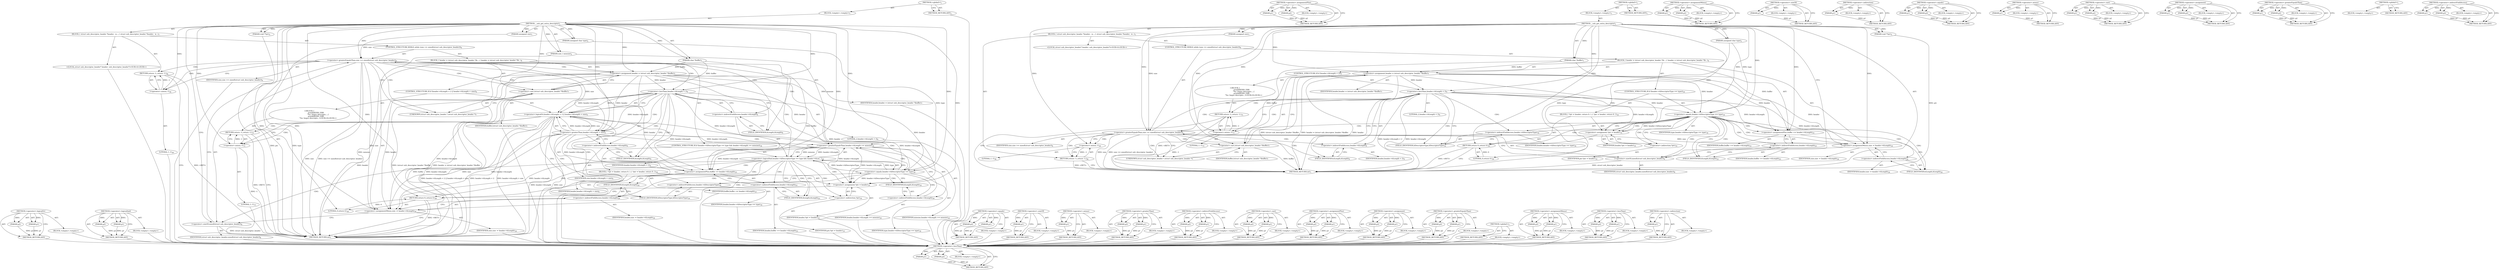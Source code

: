 digraph "&lt;operator&gt;.indirection" {
vulnerable_110 [label=<(METHOD,&lt;operator&gt;.lessThan)>];
vulnerable_111 [label=<(PARAM,p1)>];
vulnerable_112 [label=<(PARAM,p2)>];
vulnerable_113 [label=<(BLOCK,&lt;empty&gt;,&lt;empty&gt;)>];
vulnerable_114 [label=<(METHOD_RETURN,ANY)>];
vulnerable_133 [label=<(METHOD,&lt;operator&gt;.assignmentPlus)>];
vulnerable_134 [label=<(PARAM,p1)>];
vulnerable_135 [label=<(PARAM,p2)>];
vulnerable_136 [label=<(BLOCK,&lt;empty&gt;,&lt;empty&gt;)>];
vulnerable_137 [label=<(METHOD_RETURN,ANY)>];
vulnerable_6 [label=<(METHOD,&lt;global&gt;)<SUB>1</SUB>>];
vulnerable_7 [label=<(BLOCK,&lt;empty&gt;,&lt;empty&gt;)<SUB>1</SUB>>];
vulnerable_8 [label=<(METHOD,__usb_get_extra_descriptor)<SUB>1</SUB>>];
vulnerable_9 [label=<(PARAM,char *buffer)<SUB>1</SUB>>];
vulnerable_10 [label=<(PARAM,unsigned size)<SUB>1</SUB>>];
vulnerable_11 [label=<(PARAM,unsigned char type)<SUB>2</SUB>>];
vulnerable_12 [label=<(PARAM,void **ptr)<SUB>2</SUB>>];
vulnerable_13 [label=<(BLOCK,{
 	struct usb_descriptor_header *header;
 
 	w...,{
 	struct usb_descriptor_header *header;
 
 	w...)<SUB>3</SUB>>];
vulnerable_14 [label="<(LOCAL,struct usb_descriptor_header* header: usb_descriptor_header*)<SUB>4</SUB>>"];
vulnerable_15 [label=<(CONTROL_STRUCTURE,WHILE,while (size &gt;= sizeof(struct usb_descriptor_header)))<SUB>6</SUB>>];
vulnerable_16 [label=<(&lt;operator&gt;.greaterEqualsThan,size &gt;= sizeof(struct usb_descriptor_header))<SUB>6</SUB>>];
vulnerable_17 [label=<(IDENTIFIER,size,size &gt;= sizeof(struct usb_descriptor_header))<SUB>6</SUB>>];
vulnerable_18 [label=<(&lt;operator&gt;.sizeOf,sizeof(struct usb_descriptor_header))<SUB>6</SUB>>];
vulnerable_19 [label=<(IDENTIFIER,struct usb_descriptor_header,sizeof(struct usb_descriptor_header))<SUB>6</SUB>>];
vulnerable_20 [label=<(BLOCK,{
 		header = (struct usb_descriptor_header *)b...,{
 		header = (struct usb_descriptor_header *)b...)<SUB>6</SUB>>];
vulnerable_21 [label=<(&lt;operator&gt;.assignment,header = (struct usb_descriptor_header *)buffer)<SUB>7</SUB>>];
vulnerable_22 [label=<(IDENTIFIER,header,header = (struct usb_descriptor_header *)buffer)<SUB>7</SUB>>];
vulnerable_23 [label=<(&lt;operator&gt;.cast,(struct usb_descriptor_header *)buffer)<SUB>7</SUB>>];
vulnerable_24 [label=<(UNKNOWN,struct usb_descriptor_header *,struct usb_descriptor_header *)<SUB>7</SUB>>];
vulnerable_25 [label=<(IDENTIFIER,buffer,(struct usb_descriptor_header *)buffer)<SUB>7</SUB>>];
vulnerable_26 [label=<(CONTROL_STRUCTURE,IF,if (header-&gt;bLength &lt; 2))<SUB>9</SUB>>];
vulnerable_27 [label=<(&lt;operator&gt;.lessThan,header-&gt;bLength &lt; 2)<SUB>9</SUB>>];
vulnerable_28 [label=<(&lt;operator&gt;.indirectFieldAccess,header-&gt;bLength)<SUB>9</SUB>>];
vulnerable_29 [label=<(IDENTIFIER,header,header-&gt;bLength &lt; 2)<SUB>9</SUB>>];
vulnerable_30 [label=<(FIELD_IDENTIFIER,bLength,bLength)<SUB>9</SUB>>];
vulnerable_31 [label=<(LITERAL,2,header-&gt;bLength &lt; 2)<SUB>9</SUB>>];
vulnerable_32 [label="<(BLOCK,{
 			printk(KERN_ERR
 				&quot;%s: bogus descripto...,{
 			printk(KERN_ERR
 				&quot;%s: bogus descripto...)<SUB>9</SUB>>"];
vulnerable_33 [label=<(RETURN,return -1;,return -1;)<SUB>15</SUB>>];
vulnerable_34 [label=<(&lt;operator&gt;.minus,-1)<SUB>15</SUB>>];
vulnerable_35 [label=<(LITERAL,1,-1)<SUB>15</SUB>>];
vulnerable_36 [label=<(CONTROL_STRUCTURE,IF,if (header-&gt;bDescriptorType == type))<SUB>18</SUB>>];
vulnerable_37 [label=<(&lt;operator&gt;.equals,header-&gt;bDescriptorType == type)<SUB>18</SUB>>];
vulnerable_38 [label=<(&lt;operator&gt;.indirectFieldAccess,header-&gt;bDescriptorType)<SUB>18</SUB>>];
vulnerable_39 [label=<(IDENTIFIER,header,header-&gt;bDescriptorType == type)<SUB>18</SUB>>];
vulnerable_40 [label=<(FIELD_IDENTIFIER,bDescriptorType,bDescriptorType)<SUB>18</SUB>>];
vulnerable_41 [label=<(IDENTIFIER,type,header-&gt;bDescriptorType == type)<SUB>18</SUB>>];
vulnerable_42 [label=<(BLOCK,{
 			*ptr = header;
 			return 0;
 		},{
 			*ptr = header;
 			return 0;
 		})<SUB>18</SUB>>];
vulnerable_43 [label=<(&lt;operator&gt;.assignment,*ptr = header)<SUB>19</SUB>>];
vulnerable_44 [label=<(&lt;operator&gt;.indirection,*ptr)<SUB>19</SUB>>];
vulnerable_45 [label=<(IDENTIFIER,ptr,*ptr = header)<SUB>19</SUB>>];
vulnerable_46 [label=<(IDENTIFIER,header,*ptr = header)<SUB>19</SUB>>];
vulnerable_47 [label=<(RETURN,return 0;,return 0;)<SUB>20</SUB>>];
vulnerable_48 [label=<(LITERAL,0,return 0;)<SUB>20</SUB>>];
vulnerable_49 [label=<(&lt;operator&gt;.assignmentPlus,buffer += header-&gt;bLength)<SUB>23</SUB>>];
vulnerable_50 [label=<(IDENTIFIER,buffer,buffer += header-&gt;bLength)<SUB>23</SUB>>];
vulnerable_51 [label=<(&lt;operator&gt;.indirectFieldAccess,header-&gt;bLength)<SUB>23</SUB>>];
vulnerable_52 [label=<(IDENTIFIER,header,buffer += header-&gt;bLength)<SUB>23</SUB>>];
vulnerable_53 [label=<(FIELD_IDENTIFIER,bLength,bLength)<SUB>23</SUB>>];
vulnerable_54 [label=<(&lt;operator&gt;.assignmentMinus,size -= header-&gt;bLength)<SUB>24</SUB>>];
vulnerable_55 [label=<(IDENTIFIER,size,size -= header-&gt;bLength)<SUB>24</SUB>>];
vulnerable_56 [label=<(&lt;operator&gt;.indirectFieldAccess,header-&gt;bLength)<SUB>24</SUB>>];
vulnerable_57 [label=<(IDENTIFIER,header,size -= header-&gt;bLength)<SUB>24</SUB>>];
vulnerable_58 [label=<(FIELD_IDENTIFIER,bLength,bLength)<SUB>24</SUB>>];
vulnerable_59 [label=<(RETURN,return -1;,return -1;)<SUB>26</SUB>>];
vulnerable_60 [label=<(&lt;operator&gt;.minus,-1)<SUB>26</SUB>>];
vulnerable_61 [label=<(LITERAL,1,-1)<SUB>26</SUB>>];
vulnerable_62 [label=<(METHOD_RETURN,int)<SUB>1</SUB>>];
vulnerable_64 [label=<(METHOD_RETURN,ANY)<SUB>1</SUB>>];
vulnerable_138 [label=<(METHOD,&lt;operator&gt;.assignmentMinus)>];
vulnerable_139 [label=<(PARAM,p1)>];
vulnerable_140 [label=<(PARAM,p2)>];
vulnerable_141 [label=<(BLOCK,&lt;empty&gt;,&lt;empty&gt;)>];
vulnerable_142 [label=<(METHOD_RETURN,ANY)>];
vulnerable_96 [label=<(METHOD,&lt;operator&gt;.sizeOf)>];
vulnerable_97 [label=<(PARAM,p1)>];
vulnerable_98 [label=<(BLOCK,&lt;empty&gt;,&lt;empty&gt;)>];
vulnerable_99 [label=<(METHOD_RETURN,ANY)>];
vulnerable_129 [label=<(METHOD,&lt;operator&gt;.indirection)>];
vulnerable_130 [label=<(PARAM,p1)>];
vulnerable_131 [label=<(BLOCK,&lt;empty&gt;,&lt;empty&gt;)>];
vulnerable_132 [label=<(METHOD_RETURN,ANY)>];
vulnerable_124 [label=<(METHOD,&lt;operator&gt;.equals)>];
vulnerable_125 [label=<(PARAM,p1)>];
vulnerable_126 [label=<(PARAM,p2)>];
vulnerable_127 [label=<(BLOCK,&lt;empty&gt;,&lt;empty&gt;)>];
vulnerable_128 [label=<(METHOD_RETURN,ANY)>];
vulnerable_120 [label=<(METHOD,&lt;operator&gt;.minus)>];
vulnerable_121 [label=<(PARAM,p1)>];
vulnerable_122 [label=<(BLOCK,&lt;empty&gt;,&lt;empty&gt;)>];
vulnerable_123 [label=<(METHOD_RETURN,ANY)>];
vulnerable_105 [label=<(METHOD,&lt;operator&gt;.cast)>];
vulnerable_106 [label=<(PARAM,p1)>];
vulnerable_107 [label=<(PARAM,p2)>];
vulnerable_108 [label=<(BLOCK,&lt;empty&gt;,&lt;empty&gt;)>];
vulnerable_109 [label=<(METHOD_RETURN,ANY)>];
vulnerable_100 [label=<(METHOD,&lt;operator&gt;.assignment)>];
vulnerable_101 [label=<(PARAM,p1)>];
vulnerable_102 [label=<(PARAM,p2)>];
vulnerable_103 [label=<(BLOCK,&lt;empty&gt;,&lt;empty&gt;)>];
vulnerable_104 [label=<(METHOD_RETURN,ANY)>];
vulnerable_91 [label=<(METHOD,&lt;operator&gt;.greaterEqualsThan)>];
vulnerable_92 [label=<(PARAM,p1)>];
vulnerable_93 [label=<(PARAM,p2)>];
vulnerable_94 [label=<(BLOCK,&lt;empty&gt;,&lt;empty&gt;)>];
vulnerable_95 [label=<(METHOD_RETURN,ANY)>];
vulnerable_85 [label=<(METHOD,&lt;global&gt;)<SUB>1</SUB>>];
vulnerable_86 [label=<(BLOCK,&lt;empty&gt;,&lt;empty&gt;)>];
vulnerable_87 [label=<(METHOD_RETURN,ANY)>];
vulnerable_115 [label=<(METHOD,&lt;operator&gt;.indirectFieldAccess)>];
vulnerable_116 [label=<(PARAM,p1)>];
vulnerable_117 [label=<(PARAM,p2)>];
vulnerable_118 [label=<(BLOCK,&lt;empty&gt;,&lt;empty&gt;)>];
vulnerable_119 [label=<(METHOD_RETURN,ANY)>];
fixed_125 [label=<(METHOD,&lt;operator&gt;.logicalOr)>];
fixed_126 [label=<(PARAM,p1)>];
fixed_127 [label=<(PARAM,p2)>];
fixed_128 [label=<(BLOCK,&lt;empty&gt;,&lt;empty&gt;)>];
fixed_129 [label=<(METHOD_RETURN,ANY)>];
fixed_149 [label=<(METHOD,&lt;operator&gt;.logicalAnd)>];
fixed_150 [label=<(PARAM,p1)>];
fixed_151 [label=<(PARAM,p2)>];
fixed_152 [label=<(BLOCK,&lt;empty&gt;,&lt;empty&gt;)>];
fixed_153 [label=<(METHOD_RETURN,ANY)>];
fixed_6 [label=<(METHOD,&lt;global&gt;)<SUB>1</SUB>>];
fixed_7 [label=<(BLOCK,&lt;empty&gt;,&lt;empty&gt;)<SUB>1</SUB>>];
fixed_8 [label=<(METHOD,__usb_get_extra_descriptor)<SUB>1</SUB>>];
fixed_9 [label=<(PARAM,char *buffer)<SUB>1</SUB>>];
fixed_10 [label=<(PARAM,unsigned size)<SUB>1</SUB>>];
fixed_11 [label=<(PARAM,unsigned char type)<SUB>2</SUB>>];
fixed_12 [label=<(PARAM,void **ptr)<SUB>2</SUB>>];
fixed_13 [label=<(PARAM,size_t minsize)<SUB>2</SUB>>];
fixed_14 [label=<(BLOCK,{
 	struct usb_descriptor_header *header;
 
 	w...,{
 	struct usb_descriptor_header *header;
 
 	w...)<SUB>3</SUB>>];
fixed_15 [label="<(LOCAL,struct usb_descriptor_header* header: usb_descriptor_header*)<SUB>4</SUB>>"];
fixed_16 [label=<(CONTROL_STRUCTURE,WHILE,while (size &gt;= sizeof(struct usb_descriptor_header)))<SUB>6</SUB>>];
fixed_17 [label=<(&lt;operator&gt;.greaterEqualsThan,size &gt;= sizeof(struct usb_descriptor_header))<SUB>6</SUB>>];
fixed_18 [label=<(IDENTIFIER,size,size &gt;= sizeof(struct usb_descriptor_header))<SUB>6</SUB>>];
fixed_19 [label=<(&lt;operator&gt;.sizeOf,sizeof(struct usb_descriptor_header))<SUB>6</SUB>>];
fixed_20 [label=<(IDENTIFIER,struct usb_descriptor_header,sizeof(struct usb_descriptor_header))<SUB>6</SUB>>];
fixed_21 [label=<(BLOCK,{
 		header = (struct usb_descriptor_header *)b...,{
 		header = (struct usb_descriptor_header *)b...)<SUB>6</SUB>>];
fixed_22 [label=<(&lt;operator&gt;.assignment,header = (struct usb_descriptor_header *)buffer)<SUB>7</SUB>>];
fixed_23 [label=<(IDENTIFIER,header,header = (struct usb_descriptor_header *)buffer)<SUB>7</SUB>>];
fixed_24 [label=<(&lt;operator&gt;.cast,(struct usb_descriptor_header *)buffer)<SUB>7</SUB>>];
fixed_25 [label=<(UNKNOWN,struct usb_descriptor_header *,struct usb_descriptor_header *)<SUB>7</SUB>>];
fixed_26 [label=<(IDENTIFIER,buffer,(struct usb_descriptor_header *)buffer)<SUB>7</SUB>>];
fixed_27 [label=<(CONTROL_STRUCTURE,IF,if (header-&gt;bLength &lt; 2 || header-&gt;bLength &gt; size))<SUB>9</SUB>>];
fixed_28 [label=<(&lt;operator&gt;.logicalOr,header-&gt;bLength &lt; 2 || header-&gt;bLength &gt; size)<SUB>9</SUB>>];
fixed_29 [label=<(&lt;operator&gt;.lessThan,header-&gt;bLength &lt; 2)<SUB>9</SUB>>];
fixed_30 [label=<(&lt;operator&gt;.indirectFieldAccess,header-&gt;bLength)<SUB>9</SUB>>];
fixed_31 [label=<(IDENTIFIER,header,header-&gt;bLength &lt; 2)<SUB>9</SUB>>];
fixed_32 [label=<(FIELD_IDENTIFIER,bLength,bLength)<SUB>9</SUB>>];
fixed_33 [label=<(LITERAL,2,header-&gt;bLength &lt; 2)<SUB>9</SUB>>];
fixed_34 [label=<(&lt;operator&gt;.greaterThan,header-&gt;bLength &gt; size)<SUB>9</SUB>>];
fixed_35 [label=<(&lt;operator&gt;.indirectFieldAccess,header-&gt;bLength)<SUB>9</SUB>>];
fixed_36 [label=<(IDENTIFIER,header,header-&gt;bLength &gt; size)<SUB>9</SUB>>];
fixed_37 [label=<(FIELD_IDENTIFIER,bLength,bLength)<SUB>9</SUB>>];
fixed_38 [label=<(IDENTIFIER,size,header-&gt;bLength &gt; size)<SUB>9</SUB>>];
fixed_39 [label="<(BLOCK,{
 			printk(KERN_ERR
 				&quot;%s: bogus descripto...,{
 			printk(KERN_ERR
 				&quot;%s: bogus descripto...)<SUB>9</SUB>>"];
fixed_40 [label=<(RETURN,return -1;,return -1;)<SUB>15</SUB>>];
fixed_41 [label=<(&lt;operator&gt;.minus,-1)<SUB>15</SUB>>];
fixed_42 [label=<(LITERAL,1,-1)<SUB>15</SUB>>];
fixed_43 [label=<(CONTROL_STRUCTURE,IF,if (header-&gt;bDescriptorType == type &amp;&amp; header-&gt;bLength &gt;= minsize))<SUB>18</SUB>>];
fixed_44 [label=<(&lt;operator&gt;.logicalAnd,header-&gt;bDescriptorType == type &amp;&amp; header-&gt;bLen...)<SUB>18</SUB>>];
fixed_45 [label=<(&lt;operator&gt;.equals,header-&gt;bDescriptorType == type)<SUB>18</SUB>>];
fixed_46 [label=<(&lt;operator&gt;.indirectFieldAccess,header-&gt;bDescriptorType)<SUB>18</SUB>>];
fixed_47 [label=<(IDENTIFIER,header,header-&gt;bDescriptorType == type)<SUB>18</SUB>>];
fixed_48 [label=<(FIELD_IDENTIFIER,bDescriptorType,bDescriptorType)<SUB>18</SUB>>];
fixed_49 [label=<(IDENTIFIER,type,header-&gt;bDescriptorType == type)<SUB>18</SUB>>];
fixed_50 [label=<(&lt;operator&gt;.greaterEqualsThan,header-&gt;bLength &gt;= minsize)<SUB>18</SUB>>];
fixed_51 [label=<(&lt;operator&gt;.indirectFieldAccess,header-&gt;bLength)<SUB>18</SUB>>];
fixed_52 [label=<(IDENTIFIER,header,header-&gt;bLength &gt;= minsize)<SUB>18</SUB>>];
fixed_53 [label=<(FIELD_IDENTIFIER,bLength,bLength)<SUB>18</SUB>>];
fixed_54 [label=<(IDENTIFIER,minsize,header-&gt;bLength &gt;= minsize)<SUB>18</SUB>>];
fixed_55 [label=<(BLOCK,{
 			*ptr = header;
 			return 0;
 		},{
 			*ptr = header;
 			return 0;
 		})<SUB>18</SUB>>];
fixed_56 [label=<(&lt;operator&gt;.assignment,*ptr = header)<SUB>19</SUB>>];
fixed_57 [label=<(&lt;operator&gt;.indirection,*ptr)<SUB>19</SUB>>];
fixed_58 [label=<(IDENTIFIER,ptr,*ptr = header)<SUB>19</SUB>>];
fixed_59 [label=<(IDENTIFIER,header,*ptr = header)<SUB>19</SUB>>];
fixed_60 [label=<(RETURN,return 0;,return 0;)<SUB>20</SUB>>];
fixed_61 [label=<(LITERAL,0,return 0;)<SUB>20</SUB>>];
fixed_62 [label=<(&lt;operator&gt;.assignmentPlus,buffer += header-&gt;bLength)<SUB>23</SUB>>];
fixed_63 [label=<(IDENTIFIER,buffer,buffer += header-&gt;bLength)<SUB>23</SUB>>];
fixed_64 [label=<(&lt;operator&gt;.indirectFieldAccess,header-&gt;bLength)<SUB>23</SUB>>];
fixed_65 [label=<(IDENTIFIER,header,buffer += header-&gt;bLength)<SUB>23</SUB>>];
fixed_66 [label=<(FIELD_IDENTIFIER,bLength,bLength)<SUB>23</SUB>>];
fixed_67 [label=<(&lt;operator&gt;.assignmentMinus,size -= header-&gt;bLength)<SUB>24</SUB>>];
fixed_68 [label=<(IDENTIFIER,size,size -= header-&gt;bLength)<SUB>24</SUB>>];
fixed_69 [label=<(&lt;operator&gt;.indirectFieldAccess,header-&gt;bLength)<SUB>24</SUB>>];
fixed_70 [label=<(IDENTIFIER,header,size -= header-&gt;bLength)<SUB>24</SUB>>];
fixed_71 [label=<(FIELD_IDENTIFIER,bLength,bLength)<SUB>24</SUB>>];
fixed_72 [label=<(RETURN,return -1;,return -1;)<SUB>26</SUB>>];
fixed_73 [label=<(&lt;operator&gt;.minus,-1)<SUB>26</SUB>>];
fixed_74 [label=<(LITERAL,1,-1)<SUB>26</SUB>>];
fixed_75 [label=<(METHOD_RETURN,int)<SUB>1</SUB>>];
fixed_77 [label=<(METHOD_RETURN,ANY)<SUB>1</SUB>>];
fixed_154 [label=<(METHOD,&lt;operator&gt;.equals)>];
fixed_155 [label=<(PARAM,p1)>];
fixed_156 [label=<(PARAM,p2)>];
fixed_157 [label=<(BLOCK,&lt;empty&gt;,&lt;empty&gt;)>];
fixed_158 [label=<(METHOD_RETURN,ANY)>];
fixed_111 [label=<(METHOD,&lt;operator&gt;.sizeOf)>];
fixed_112 [label=<(PARAM,p1)>];
fixed_113 [label=<(BLOCK,&lt;empty&gt;,&lt;empty&gt;)>];
fixed_114 [label=<(METHOD_RETURN,ANY)>];
fixed_145 [label=<(METHOD,&lt;operator&gt;.minus)>];
fixed_146 [label=<(PARAM,p1)>];
fixed_147 [label=<(BLOCK,&lt;empty&gt;,&lt;empty&gt;)>];
fixed_148 [label=<(METHOD_RETURN,ANY)>];
fixed_140 [label=<(METHOD,&lt;operator&gt;.greaterThan)>];
fixed_141 [label=<(PARAM,p1)>];
fixed_142 [label=<(PARAM,p2)>];
fixed_143 [label=<(BLOCK,&lt;empty&gt;,&lt;empty&gt;)>];
fixed_144 [label=<(METHOD_RETURN,ANY)>];
fixed_135 [label=<(METHOD,&lt;operator&gt;.indirectFieldAccess)>];
fixed_136 [label=<(PARAM,p1)>];
fixed_137 [label=<(PARAM,p2)>];
fixed_138 [label=<(BLOCK,&lt;empty&gt;,&lt;empty&gt;)>];
fixed_139 [label=<(METHOD_RETURN,ANY)>];
fixed_120 [label=<(METHOD,&lt;operator&gt;.cast)>];
fixed_121 [label=<(PARAM,p1)>];
fixed_122 [label=<(PARAM,p2)>];
fixed_123 [label=<(BLOCK,&lt;empty&gt;,&lt;empty&gt;)>];
fixed_124 [label=<(METHOD_RETURN,ANY)>];
fixed_163 [label=<(METHOD,&lt;operator&gt;.assignmentPlus)>];
fixed_164 [label=<(PARAM,p1)>];
fixed_165 [label=<(PARAM,p2)>];
fixed_166 [label=<(BLOCK,&lt;empty&gt;,&lt;empty&gt;)>];
fixed_167 [label=<(METHOD_RETURN,ANY)>];
fixed_115 [label=<(METHOD,&lt;operator&gt;.assignment)>];
fixed_116 [label=<(PARAM,p1)>];
fixed_117 [label=<(PARAM,p2)>];
fixed_118 [label=<(BLOCK,&lt;empty&gt;,&lt;empty&gt;)>];
fixed_119 [label=<(METHOD_RETURN,ANY)>];
fixed_106 [label=<(METHOD,&lt;operator&gt;.greaterEqualsThan)>];
fixed_107 [label=<(PARAM,p1)>];
fixed_108 [label=<(PARAM,p2)>];
fixed_109 [label=<(BLOCK,&lt;empty&gt;,&lt;empty&gt;)>];
fixed_110 [label=<(METHOD_RETURN,ANY)>];
fixed_100 [label=<(METHOD,&lt;global&gt;)<SUB>1</SUB>>];
fixed_101 [label=<(BLOCK,&lt;empty&gt;,&lt;empty&gt;)>];
fixed_102 [label=<(METHOD_RETURN,ANY)>];
fixed_168 [label=<(METHOD,&lt;operator&gt;.assignmentMinus)>];
fixed_169 [label=<(PARAM,p1)>];
fixed_170 [label=<(PARAM,p2)>];
fixed_171 [label=<(BLOCK,&lt;empty&gt;,&lt;empty&gt;)>];
fixed_172 [label=<(METHOD_RETURN,ANY)>];
fixed_130 [label=<(METHOD,&lt;operator&gt;.lessThan)>];
fixed_131 [label=<(PARAM,p1)>];
fixed_132 [label=<(PARAM,p2)>];
fixed_133 [label=<(BLOCK,&lt;empty&gt;,&lt;empty&gt;)>];
fixed_134 [label=<(METHOD_RETURN,ANY)>];
fixed_159 [label=<(METHOD,&lt;operator&gt;.indirection)>];
fixed_160 [label=<(PARAM,p1)>];
fixed_161 [label=<(BLOCK,&lt;empty&gt;,&lt;empty&gt;)>];
fixed_162 [label=<(METHOD_RETURN,ANY)>];
vulnerable_110 -> vulnerable_111  [key=0, label="AST: "];
vulnerable_110 -> vulnerable_111  [key=1, label="DDG: "];
vulnerable_110 -> vulnerable_113  [key=0, label="AST: "];
vulnerable_110 -> vulnerable_112  [key=0, label="AST: "];
vulnerable_110 -> vulnerable_112  [key=1, label="DDG: "];
vulnerable_110 -> vulnerable_114  [key=0, label="AST: "];
vulnerable_110 -> vulnerable_114  [key=1, label="CFG: "];
vulnerable_111 -> vulnerable_114  [key=0, label="DDG: p1"];
vulnerable_112 -> vulnerable_114  [key=0, label="DDG: p2"];
vulnerable_133 -> vulnerable_134  [key=0, label="AST: "];
vulnerable_133 -> vulnerable_134  [key=1, label="DDG: "];
vulnerable_133 -> vulnerable_136  [key=0, label="AST: "];
vulnerable_133 -> vulnerable_135  [key=0, label="AST: "];
vulnerable_133 -> vulnerable_135  [key=1, label="DDG: "];
vulnerable_133 -> vulnerable_137  [key=0, label="AST: "];
vulnerable_133 -> vulnerable_137  [key=1, label="CFG: "];
vulnerable_134 -> vulnerable_137  [key=0, label="DDG: p1"];
vulnerable_135 -> vulnerable_137  [key=0, label="DDG: p2"];
vulnerable_6 -> vulnerable_7  [key=0, label="AST: "];
vulnerable_6 -> vulnerable_64  [key=0, label="AST: "];
vulnerable_6 -> vulnerable_64  [key=1, label="CFG: "];
vulnerable_7 -> vulnerable_8  [key=0, label="AST: "];
vulnerable_8 -> vulnerable_9  [key=0, label="AST: "];
vulnerable_8 -> vulnerable_9  [key=1, label="DDG: "];
vulnerable_8 -> vulnerable_10  [key=0, label="AST: "];
vulnerable_8 -> vulnerable_10  [key=1, label="DDG: "];
vulnerable_8 -> vulnerable_11  [key=0, label="AST: "];
vulnerable_8 -> vulnerable_11  [key=1, label="DDG: "];
vulnerable_8 -> vulnerable_12  [key=0, label="AST: "];
vulnerable_8 -> vulnerable_12  [key=1, label="DDG: "];
vulnerable_8 -> vulnerable_13  [key=0, label="AST: "];
vulnerable_8 -> vulnerable_62  [key=0, label="AST: "];
vulnerable_8 -> vulnerable_18  [key=0, label="CFG: "];
vulnerable_8 -> vulnerable_16  [key=0, label="DDG: "];
vulnerable_8 -> vulnerable_21  [key=0, label="DDG: "];
vulnerable_8 -> vulnerable_60  [key=0, label="DDG: "];
vulnerable_8 -> vulnerable_49  [key=0, label="DDG: "];
vulnerable_8 -> vulnerable_54  [key=0, label="DDG: "];
vulnerable_8 -> vulnerable_23  [key=0, label="DDG: "];
vulnerable_8 -> vulnerable_27  [key=0, label="DDG: "];
vulnerable_8 -> vulnerable_37  [key=0, label="DDG: "];
vulnerable_8 -> vulnerable_43  [key=0, label="DDG: "];
vulnerable_8 -> vulnerable_47  [key=0, label="DDG: "];
vulnerable_8 -> vulnerable_48  [key=0, label="DDG: "];
vulnerable_8 -> vulnerable_34  [key=0, label="DDG: "];
vulnerable_9 -> vulnerable_21  [key=0, label="DDG: buffer"];
vulnerable_9 -> vulnerable_49  [key=0, label="DDG: buffer"];
vulnerable_9 -> vulnerable_23  [key=0, label="DDG: buffer"];
vulnerable_10 -> vulnerable_16  [key=0, label="DDG: size"];
vulnerable_11 -> vulnerable_62  [key=0, label="DDG: type"];
vulnerable_11 -> vulnerable_37  [key=0, label="DDG: type"];
vulnerable_12 -> vulnerable_62  [key=0, label="DDG: ptr"];
vulnerable_13 -> vulnerable_14  [key=0, label="AST: "];
vulnerable_13 -> vulnerable_15  [key=0, label="AST: "];
vulnerable_13 -> vulnerable_59  [key=0, label="AST: "];
vulnerable_15 -> vulnerable_16  [key=0, label="AST: "];
vulnerable_15 -> vulnerable_20  [key=0, label="AST: "];
vulnerable_16 -> vulnerable_17  [key=0, label="AST: "];
vulnerable_16 -> vulnerable_18  [key=0, label="AST: "];
vulnerable_16 -> vulnerable_24  [key=0, label="CFG: "];
vulnerable_16 -> vulnerable_24  [key=1, label="CDG: "];
vulnerable_16 -> vulnerable_60  [key=0, label="CFG: "];
vulnerable_16 -> vulnerable_60  [key=1, label="CDG: "];
vulnerable_16 -> vulnerable_62  [key=0, label="DDG: size"];
vulnerable_16 -> vulnerable_62  [key=1, label="DDG: size &gt;= sizeof(struct usb_descriptor_header)"];
vulnerable_16 -> vulnerable_54  [key=0, label="DDG: size"];
vulnerable_16 -> vulnerable_30  [key=0, label="CDG: "];
vulnerable_16 -> vulnerable_21  [key=0, label="CDG: "];
vulnerable_16 -> vulnerable_23  [key=0, label="CDG: "];
vulnerable_16 -> vulnerable_28  [key=0, label="CDG: "];
vulnerable_16 -> vulnerable_27  [key=0, label="CDG: "];
vulnerable_16 -> vulnerable_59  [key=0, label="CDG: "];
vulnerable_18 -> vulnerable_19  [key=0, label="AST: "];
vulnerable_18 -> vulnerable_16  [key=0, label="CFG: "];
vulnerable_18 -> vulnerable_62  [key=0, label="DDG: struct usb_descriptor_header"];
vulnerable_20 -> vulnerable_21  [key=0, label="AST: "];
vulnerable_20 -> vulnerable_26  [key=0, label="AST: "];
vulnerable_20 -> vulnerable_36  [key=0, label="AST: "];
vulnerable_20 -> vulnerable_49  [key=0, label="AST: "];
vulnerable_20 -> vulnerable_54  [key=0, label="AST: "];
vulnerable_21 -> vulnerable_22  [key=0, label="AST: "];
vulnerable_21 -> vulnerable_23  [key=0, label="AST: "];
vulnerable_21 -> vulnerable_30  [key=0, label="CFG: "];
vulnerable_21 -> vulnerable_62  [key=0, label="DDG: header"];
vulnerable_21 -> vulnerable_62  [key=1, label="DDG: (struct usb_descriptor_header *)buffer"];
vulnerable_21 -> vulnerable_62  [key=2, label="DDG: header = (struct usb_descriptor_header *)buffer"];
vulnerable_21 -> vulnerable_49  [key=0, label="DDG: header"];
vulnerable_21 -> vulnerable_54  [key=0, label="DDG: header"];
vulnerable_21 -> vulnerable_27  [key=0, label="DDG: header"];
vulnerable_21 -> vulnerable_37  [key=0, label="DDG: header"];
vulnerable_21 -> vulnerable_43  [key=0, label="DDG: header"];
vulnerable_23 -> vulnerable_24  [key=0, label="AST: "];
vulnerable_23 -> vulnerable_25  [key=0, label="AST: "];
vulnerable_23 -> vulnerable_21  [key=0, label="CFG: "];
vulnerable_23 -> vulnerable_62  [key=0, label="DDG: buffer"];
vulnerable_24 -> vulnerable_23  [key=0, label="CFG: "];
vulnerable_26 -> vulnerable_27  [key=0, label="AST: "];
vulnerable_26 -> vulnerable_32  [key=0, label="AST: "];
vulnerable_27 -> vulnerable_28  [key=0, label="AST: "];
vulnerable_27 -> vulnerable_31  [key=0, label="AST: "];
vulnerable_27 -> vulnerable_34  [key=0, label="CFG: "];
vulnerable_27 -> vulnerable_34  [key=1, label="CDG: "];
vulnerable_27 -> vulnerable_40  [key=0, label="CFG: "];
vulnerable_27 -> vulnerable_40  [key=1, label="CDG: "];
vulnerable_27 -> vulnerable_62  [key=0, label="DDG: header-&gt;bLength"];
vulnerable_27 -> vulnerable_62  [key=1, label="DDG: header-&gt;bLength &lt; 2"];
vulnerable_27 -> vulnerable_49  [key=0, label="DDG: header-&gt;bLength"];
vulnerable_27 -> vulnerable_54  [key=0, label="DDG: header-&gt;bLength"];
vulnerable_27 -> vulnerable_43  [key=0, label="DDG: header-&gt;bLength"];
vulnerable_27 -> vulnerable_33  [key=0, label="CDG: "];
vulnerable_27 -> vulnerable_37  [key=0, label="CDG: "];
vulnerable_27 -> vulnerable_38  [key=0, label="CDG: "];
vulnerable_28 -> vulnerable_29  [key=0, label="AST: "];
vulnerable_28 -> vulnerable_30  [key=0, label="AST: "];
vulnerable_28 -> vulnerable_27  [key=0, label="CFG: "];
vulnerable_30 -> vulnerable_28  [key=0, label="CFG: "];
vulnerable_32 -> vulnerable_33  [key=0, label="AST: "];
vulnerable_33 -> vulnerable_34  [key=0, label="AST: "];
vulnerable_33 -> vulnerable_62  [key=0, label="CFG: "];
vulnerable_33 -> vulnerable_62  [key=1, label="DDG: &lt;RET&gt;"];
vulnerable_34 -> vulnerable_35  [key=0, label="AST: "];
vulnerable_34 -> vulnerable_33  [key=0, label="CFG: "];
vulnerable_34 -> vulnerable_33  [key=1, label="DDG: -1"];
vulnerable_34 -> vulnerable_62  [key=0, label="DDG: -1"];
vulnerable_36 -> vulnerable_37  [key=0, label="AST: "];
vulnerable_36 -> vulnerable_42  [key=0, label="AST: "];
vulnerable_37 -> vulnerable_38  [key=0, label="AST: "];
vulnerable_37 -> vulnerable_41  [key=0, label="AST: "];
vulnerable_37 -> vulnerable_44  [key=0, label="CFG: "];
vulnerable_37 -> vulnerable_44  [key=1, label="CDG: "];
vulnerable_37 -> vulnerable_53  [key=0, label="CFG: "];
vulnerable_37 -> vulnerable_53  [key=1, label="CDG: "];
vulnerable_37 -> vulnerable_43  [key=0, label="DDG: header-&gt;bDescriptorType"];
vulnerable_37 -> vulnerable_43  [key=1, label="CDG: "];
vulnerable_37 -> vulnerable_16  [key=0, label="CDG: "];
vulnerable_37 -> vulnerable_47  [key=0, label="CDG: "];
vulnerable_37 -> vulnerable_58  [key=0, label="CDG: "];
vulnerable_37 -> vulnerable_49  [key=0, label="CDG: "];
vulnerable_37 -> vulnerable_51  [key=0, label="CDG: "];
vulnerable_37 -> vulnerable_56  [key=0, label="CDG: "];
vulnerable_37 -> vulnerable_18  [key=0, label="CDG: "];
vulnerable_37 -> vulnerable_54  [key=0, label="CDG: "];
vulnerable_38 -> vulnerable_39  [key=0, label="AST: "];
vulnerable_38 -> vulnerable_40  [key=0, label="AST: "];
vulnerable_38 -> vulnerable_37  [key=0, label="CFG: "];
vulnerable_40 -> vulnerable_38  [key=0, label="CFG: "];
vulnerable_42 -> vulnerable_43  [key=0, label="AST: "];
vulnerable_42 -> vulnerable_47  [key=0, label="AST: "];
vulnerable_43 -> vulnerable_44  [key=0, label="AST: "];
vulnerable_43 -> vulnerable_46  [key=0, label="AST: "];
vulnerable_43 -> vulnerable_47  [key=0, label="CFG: "];
vulnerable_44 -> vulnerable_45  [key=0, label="AST: "];
vulnerable_44 -> vulnerable_43  [key=0, label="CFG: "];
vulnerable_47 -> vulnerable_48  [key=0, label="AST: "];
vulnerable_47 -> vulnerable_62  [key=0, label="CFG: "];
vulnerable_47 -> vulnerable_62  [key=1, label="DDG: &lt;RET&gt;"];
vulnerable_48 -> vulnerable_47  [key=0, label="DDG: 0"];
vulnerable_49 -> vulnerable_50  [key=0, label="AST: "];
vulnerable_49 -> vulnerable_51  [key=0, label="AST: "];
vulnerable_49 -> vulnerable_58  [key=0, label="CFG: "];
vulnerable_51 -> vulnerable_52  [key=0, label="AST: "];
vulnerable_51 -> vulnerable_53  [key=0, label="AST: "];
vulnerable_51 -> vulnerable_49  [key=0, label="CFG: "];
vulnerable_53 -> vulnerable_51  [key=0, label="CFG: "];
vulnerable_54 -> vulnerable_55  [key=0, label="AST: "];
vulnerable_54 -> vulnerable_56  [key=0, label="AST: "];
vulnerable_54 -> vulnerable_18  [key=0, label="CFG: "];
vulnerable_56 -> vulnerable_57  [key=0, label="AST: "];
vulnerable_56 -> vulnerable_58  [key=0, label="AST: "];
vulnerable_56 -> vulnerable_54  [key=0, label="CFG: "];
vulnerable_58 -> vulnerable_56  [key=0, label="CFG: "];
vulnerable_59 -> vulnerable_60  [key=0, label="AST: "];
vulnerable_59 -> vulnerable_62  [key=0, label="CFG: "];
vulnerable_59 -> vulnerable_62  [key=1, label="DDG: &lt;RET&gt;"];
vulnerable_60 -> vulnerable_61  [key=0, label="AST: "];
vulnerable_60 -> vulnerable_59  [key=0, label="CFG: "];
vulnerable_60 -> vulnerable_59  [key=1, label="DDG: -1"];
vulnerable_138 -> vulnerable_139  [key=0, label="AST: "];
vulnerable_138 -> vulnerable_139  [key=1, label="DDG: "];
vulnerable_138 -> vulnerable_141  [key=0, label="AST: "];
vulnerable_138 -> vulnerable_140  [key=0, label="AST: "];
vulnerable_138 -> vulnerable_140  [key=1, label="DDG: "];
vulnerable_138 -> vulnerable_142  [key=0, label="AST: "];
vulnerable_138 -> vulnerable_142  [key=1, label="CFG: "];
vulnerable_139 -> vulnerable_142  [key=0, label="DDG: p1"];
vulnerable_140 -> vulnerable_142  [key=0, label="DDG: p2"];
vulnerable_96 -> vulnerable_97  [key=0, label="AST: "];
vulnerable_96 -> vulnerable_97  [key=1, label="DDG: "];
vulnerable_96 -> vulnerable_98  [key=0, label="AST: "];
vulnerable_96 -> vulnerable_99  [key=0, label="AST: "];
vulnerable_96 -> vulnerable_99  [key=1, label="CFG: "];
vulnerable_97 -> vulnerable_99  [key=0, label="DDG: p1"];
vulnerable_129 -> vulnerable_130  [key=0, label="AST: "];
vulnerable_129 -> vulnerable_130  [key=1, label="DDG: "];
vulnerable_129 -> vulnerable_131  [key=0, label="AST: "];
vulnerable_129 -> vulnerable_132  [key=0, label="AST: "];
vulnerable_129 -> vulnerable_132  [key=1, label="CFG: "];
vulnerable_130 -> vulnerable_132  [key=0, label="DDG: p1"];
vulnerable_124 -> vulnerable_125  [key=0, label="AST: "];
vulnerable_124 -> vulnerable_125  [key=1, label="DDG: "];
vulnerable_124 -> vulnerable_127  [key=0, label="AST: "];
vulnerable_124 -> vulnerable_126  [key=0, label="AST: "];
vulnerable_124 -> vulnerable_126  [key=1, label="DDG: "];
vulnerable_124 -> vulnerable_128  [key=0, label="AST: "];
vulnerable_124 -> vulnerable_128  [key=1, label="CFG: "];
vulnerable_125 -> vulnerable_128  [key=0, label="DDG: p1"];
vulnerable_126 -> vulnerable_128  [key=0, label="DDG: p2"];
vulnerable_120 -> vulnerable_121  [key=0, label="AST: "];
vulnerable_120 -> vulnerable_121  [key=1, label="DDG: "];
vulnerable_120 -> vulnerable_122  [key=0, label="AST: "];
vulnerable_120 -> vulnerable_123  [key=0, label="AST: "];
vulnerable_120 -> vulnerable_123  [key=1, label="CFG: "];
vulnerable_121 -> vulnerable_123  [key=0, label="DDG: p1"];
vulnerable_105 -> vulnerable_106  [key=0, label="AST: "];
vulnerable_105 -> vulnerable_106  [key=1, label="DDG: "];
vulnerable_105 -> vulnerable_108  [key=0, label="AST: "];
vulnerable_105 -> vulnerable_107  [key=0, label="AST: "];
vulnerable_105 -> vulnerable_107  [key=1, label="DDG: "];
vulnerable_105 -> vulnerable_109  [key=0, label="AST: "];
vulnerable_105 -> vulnerable_109  [key=1, label="CFG: "];
vulnerable_106 -> vulnerable_109  [key=0, label="DDG: p1"];
vulnerable_107 -> vulnerable_109  [key=0, label="DDG: p2"];
vulnerable_100 -> vulnerable_101  [key=0, label="AST: "];
vulnerable_100 -> vulnerable_101  [key=1, label="DDG: "];
vulnerable_100 -> vulnerable_103  [key=0, label="AST: "];
vulnerable_100 -> vulnerable_102  [key=0, label="AST: "];
vulnerable_100 -> vulnerable_102  [key=1, label="DDG: "];
vulnerable_100 -> vulnerable_104  [key=0, label="AST: "];
vulnerable_100 -> vulnerable_104  [key=1, label="CFG: "];
vulnerable_101 -> vulnerable_104  [key=0, label="DDG: p1"];
vulnerable_102 -> vulnerable_104  [key=0, label="DDG: p2"];
vulnerable_91 -> vulnerable_92  [key=0, label="AST: "];
vulnerable_91 -> vulnerable_92  [key=1, label="DDG: "];
vulnerable_91 -> vulnerable_94  [key=0, label="AST: "];
vulnerable_91 -> vulnerable_93  [key=0, label="AST: "];
vulnerable_91 -> vulnerable_93  [key=1, label="DDG: "];
vulnerable_91 -> vulnerable_95  [key=0, label="AST: "];
vulnerable_91 -> vulnerable_95  [key=1, label="CFG: "];
vulnerable_92 -> vulnerable_95  [key=0, label="DDG: p1"];
vulnerable_93 -> vulnerable_95  [key=0, label="DDG: p2"];
vulnerable_85 -> vulnerable_86  [key=0, label="AST: "];
vulnerable_85 -> vulnerable_87  [key=0, label="AST: "];
vulnerable_85 -> vulnerable_87  [key=1, label="CFG: "];
vulnerable_115 -> vulnerable_116  [key=0, label="AST: "];
vulnerable_115 -> vulnerable_116  [key=1, label="DDG: "];
vulnerable_115 -> vulnerable_118  [key=0, label="AST: "];
vulnerable_115 -> vulnerable_117  [key=0, label="AST: "];
vulnerable_115 -> vulnerable_117  [key=1, label="DDG: "];
vulnerable_115 -> vulnerable_119  [key=0, label="AST: "];
vulnerable_115 -> vulnerable_119  [key=1, label="CFG: "];
vulnerable_116 -> vulnerable_119  [key=0, label="DDG: p1"];
vulnerable_117 -> vulnerable_119  [key=0, label="DDG: p2"];
fixed_125 -> fixed_126  [key=0, label="AST: "];
fixed_125 -> fixed_126  [key=1, label="DDG: "];
fixed_125 -> fixed_128  [key=0, label="AST: "];
fixed_125 -> fixed_127  [key=0, label="AST: "];
fixed_125 -> fixed_127  [key=1, label="DDG: "];
fixed_125 -> fixed_129  [key=0, label="AST: "];
fixed_125 -> fixed_129  [key=1, label="CFG: "];
fixed_126 -> fixed_129  [key=0, label="DDG: p1"];
fixed_127 -> fixed_129  [key=0, label="DDG: p2"];
fixed_128 -> vulnerable_110  [key=0];
fixed_129 -> vulnerable_110  [key=0];
fixed_149 -> fixed_150  [key=0, label="AST: "];
fixed_149 -> fixed_150  [key=1, label="DDG: "];
fixed_149 -> fixed_152  [key=0, label="AST: "];
fixed_149 -> fixed_151  [key=0, label="AST: "];
fixed_149 -> fixed_151  [key=1, label="DDG: "];
fixed_149 -> fixed_153  [key=0, label="AST: "];
fixed_149 -> fixed_153  [key=1, label="CFG: "];
fixed_150 -> fixed_153  [key=0, label="DDG: p1"];
fixed_151 -> fixed_153  [key=0, label="DDG: p2"];
fixed_152 -> vulnerable_110  [key=0];
fixed_153 -> vulnerable_110  [key=0];
fixed_6 -> fixed_7  [key=0, label="AST: "];
fixed_6 -> fixed_77  [key=0, label="AST: "];
fixed_6 -> fixed_77  [key=1, label="CFG: "];
fixed_7 -> fixed_8  [key=0, label="AST: "];
fixed_8 -> fixed_9  [key=0, label="AST: "];
fixed_8 -> fixed_9  [key=1, label="DDG: "];
fixed_8 -> fixed_10  [key=0, label="AST: "];
fixed_8 -> fixed_10  [key=1, label="DDG: "];
fixed_8 -> fixed_11  [key=0, label="AST: "];
fixed_8 -> fixed_11  [key=1, label="DDG: "];
fixed_8 -> fixed_12  [key=0, label="AST: "];
fixed_8 -> fixed_12  [key=1, label="DDG: "];
fixed_8 -> fixed_13  [key=0, label="AST: "];
fixed_8 -> fixed_13  [key=1, label="DDG: "];
fixed_8 -> fixed_14  [key=0, label="AST: "];
fixed_8 -> fixed_75  [key=0, label="AST: "];
fixed_8 -> fixed_19  [key=0, label="CFG: "];
fixed_8 -> fixed_17  [key=0, label="DDG: "];
fixed_8 -> fixed_22  [key=0, label="DDG: "];
fixed_8 -> fixed_73  [key=0, label="DDG: "];
fixed_8 -> fixed_62  [key=0, label="DDG: "];
fixed_8 -> fixed_67  [key=0, label="DDG: "];
fixed_8 -> fixed_24  [key=0, label="DDG: "];
fixed_8 -> fixed_56  [key=0, label="DDG: "];
fixed_8 -> fixed_60  [key=0, label="DDG: "];
fixed_8 -> fixed_29  [key=0, label="DDG: "];
fixed_8 -> fixed_34  [key=0, label="DDG: "];
fixed_8 -> fixed_45  [key=0, label="DDG: "];
fixed_8 -> fixed_50  [key=0, label="DDG: "];
fixed_8 -> fixed_61  [key=0, label="DDG: "];
fixed_8 -> fixed_41  [key=0, label="DDG: "];
fixed_9 -> fixed_22  [key=0, label="DDG: buffer"];
fixed_9 -> fixed_62  [key=0, label="DDG: buffer"];
fixed_9 -> fixed_24  [key=0, label="DDG: buffer"];
fixed_10 -> fixed_17  [key=0, label="DDG: size"];
fixed_11 -> fixed_75  [key=0, label="DDG: type"];
fixed_11 -> fixed_45  [key=0, label="DDG: type"];
fixed_12 -> fixed_75  [key=0, label="DDG: ptr"];
fixed_13 -> fixed_75  [key=0, label="DDG: minsize"];
fixed_13 -> fixed_50  [key=0, label="DDG: minsize"];
fixed_14 -> fixed_15  [key=0, label="AST: "];
fixed_14 -> fixed_16  [key=0, label="AST: "];
fixed_14 -> fixed_72  [key=0, label="AST: "];
fixed_15 -> vulnerable_110  [key=0];
fixed_16 -> fixed_17  [key=0, label="AST: "];
fixed_16 -> fixed_21  [key=0, label="AST: "];
fixed_17 -> fixed_18  [key=0, label="AST: "];
fixed_17 -> fixed_19  [key=0, label="AST: "];
fixed_17 -> fixed_25  [key=0, label="CFG: "];
fixed_17 -> fixed_25  [key=1, label="CDG: "];
fixed_17 -> fixed_73  [key=0, label="CFG: "];
fixed_17 -> fixed_73  [key=1, label="CDG: "];
fixed_17 -> fixed_75  [key=0, label="DDG: size"];
fixed_17 -> fixed_75  [key=1, label="DDG: size &gt;= sizeof(struct usb_descriptor_header)"];
fixed_17 -> fixed_67  [key=0, label="DDG: size"];
fixed_17 -> fixed_34  [key=0, label="DDG: size"];
fixed_17 -> fixed_30  [key=0, label="CDG: "];
fixed_17 -> fixed_32  [key=0, label="CDG: "];
fixed_17 -> fixed_28  [key=0, label="CDG: "];
fixed_17 -> fixed_72  [key=0, label="CDG: "];
fixed_17 -> fixed_22  [key=0, label="CDG: "];
fixed_17 -> fixed_29  [key=0, label="CDG: "];
fixed_17 -> fixed_24  [key=0, label="CDG: "];
fixed_18 -> vulnerable_110  [key=0];
fixed_19 -> fixed_20  [key=0, label="AST: "];
fixed_19 -> fixed_17  [key=0, label="CFG: "];
fixed_19 -> fixed_75  [key=0, label="DDG: struct usb_descriptor_header"];
fixed_20 -> vulnerable_110  [key=0];
fixed_21 -> fixed_22  [key=0, label="AST: "];
fixed_21 -> fixed_27  [key=0, label="AST: "];
fixed_21 -> fixed_43  [key=0, label="AST: "];
fixed_21 -> fixed_62  [key=0, label="AST: "];
fixed_21 -> fixed_67  [key=0, label="AST: "];
fixed_22 -> fixed_23  [key=0, label="AST: "];
fixed_22 -> fixed_24  [key=0, label="AST: "];
fixed_22 -> fixed_32  [key=0, label="CFG: "];
fixed_22 -> fixed_75  [key=0, label="DDG: header"];
fixed_22 -> fixed_75  [key=1, label="DDG: (struct usb_descriptor_header *)buffer"];
fixed_22 -> fixed_75  [key=2, label="DDG: header = (struct usb_descriptor_header *)buffer"];
fixed_22 -> fixed_62  [key=0, label="DDG: header"];
fixed_22 -> fixed_67  [key=0, label="DDG: header"];
fixed_22 -> fixed_56  [key=0, label="DDG: header"];
fixed_22 -> fixed_29  [key=0, label="DDG: header"];
fixed_22 -> fixed_34  [key=0, label="DDG: header"];
fixed_22 -> fixed_45  [key=0, label="DDG: header"];
fixed_22 -> fixed_50  [key=0, label="DDG: header"];
fixed_23 -> vulnerable_110  [key=0];
fixed_24 -> fixed_25  [key=0, label="AST: "];
fixed_24 -> fixed_26  [key=0, label="AST: "];
fixed_24 -> fixed_22  [key=0, label="CFG: "];
fixed_24 -> fixed_75  [key=0, label="DDG: buffer"];
fixed_25 -> fixed_24  [key=0, label="CFG: "];
fixed_26 -> vulnerable_110  [key=0];
fixed_27 -> fixed_28  [key=0, label="AST: "];
fixed_27 -> fixed_39  [key=0, label="AST: "];
fixed_28 -> fixed_29  [key=0, label="AST: "];
fixed_28 -> fixed_34  [key=0, label="AST: "];
fixed_28 -> fixed_41  [key=0, label="CFG: "];
fixed_28 -> fixed_41  [key=1, label="CDG: "];
fixed_28 -> fixed_48  [key=0, label="CFG: "];
fixed_28 -> fixed_48  [key=1, label="CDG: "];
fixed_28 -> fixed_75  [key=0, label="DDG: header-&gt;bLength &lt; 2"];
fixed_28 -> fixed_75  [key=1, label="DDG: header-&gt;bLength &gt; size"];
fixed_28 -> fixed_75  [key=2, label="DDG: header-&gt;bLength &lt; 2 || header-&gt;bLength &gt; size"];
fixed_28 -> fixed_46  [key=0, label="CDG: "];
fixed_28 -> fixed_45  [key=0, label="CDG: "];
fixed_28 -> fixed_40  [key=0, label="CDG: "];
fixed_28 -> fixed_44  [key=0, label="CDG: "];
fixed_29 -> fixed_30  [key=0, label="AST: "];
fixed_29 -> fixed_33  [key=0, label="AST: "];
fixed_29 -> fixed_28  [key=0, label="CFG: "];
fixed_29 -> fixed_28  [key=1, label="DDG: header-&gt;bLength"];
fixed_29 -> fixed_28  [key=2, label="DDG: 2"];
fixed_29 -> fixed_37  [key=0, label="CFG: "];
fixed_29 -> fixed_37  [key=1, label="CDG: "];
fixed_29 -> fixed_75  [key=0, label="DDG: header-&gt;bLength"];
fixed_29 -> fixed_62  [key=0, label="DDG: header-&gt;bLength"];
fixed_29 -> fixed_67  [key=0, label="DDG: header-&gt;bLength"];
fixed_29 -> fixed_56  [key=0, label="DDG: header-&gt;bLength"];
fixed_29 -> fixed_34  [key=0, label="DDG: header-&gt;bLength"];
fixed_29 -> fixed_34  [key=1, label="CDG: "];
fixed_29 -> fixed_50  [key=0, label="DDG: header-&gt;bLength"];
fixed_29 -> fixed_35  [key=0, label="CDG: "];
fixed_30 -> fixed_31  [key=0, label="AST: "];
fixed_30 -> fixed_32  [key=0, label="AST: "];
fixed_30 -> fixed_29  [key=0, label="CFG: "];
fixed_31 -> vulnerable_110  [key=0];
fixed_32 -> fixed_30  [key=0, label="CFG: "];
fixed_33 -> vulnerable_110  [key=0];
fixed_34 -> fixed_35  [key=0, label="AST: "];
fixed_34 -> fixed_38  [key=0, label="AST: "];
fixed_34 -> fixed_28  [key=0, label="CFG: "];
fixed_34 -> fixed_28  [key=1, label="DDG: header-&gt;bLength"];
fixed_34 -> fixed_28  [key=2, label="DDG: size"];
fixed_34 -> fixed_75  [key=0, label="DDG: header-&gt;bLength"];
fixed_34 -> fixed_75  [key=1, label="DDG: size"];
fixed_34 -> fixed_62  [key=0, label="DDG: header-&gt;bLength"];
fixed_34 -> fixed_67  [key=0, label="DDG: header-&gt;bLength"];
fixed_34 -> fixed_67  [key=1, label="DDG: size"];
fixed_34 -> fixed_56  [key=0, label="DDG: header-&gt;bLength"];
fixed_34 -> fixed_50  [key=0, label="DDG: header-&gt;bLength"];
fixed_35 -> fixed_36  [key=0, label="AST: "];
fixed_35 -> fixed_37  [key=0, label="AST: "];
fixed_35 -> fixed_34  [key=0, label="CFG: "];
fixed_36 -> vulnerable_110  [key=0];
fixed_37 -> fixed_35  [key=0, label="CFG: "];
fixed_38 -> vulnerable_110  [key=0];
fixed_39 -> fixed_40  [key=0, label="AST: "];
fixed_40 -> fixed_41  [key=0, label="AST: "];
fixed_40 -> fixed_75  [key=0, label="CFG: "];
fixed_40 -> fixed_75  [key=1, label="DDG: &lt;RET&gt;"];
fixed_41 -> fixed_42  [key=0, label="AST: "];
fixed_41 -> fixed_40  [key=0, label="CFG: "];
fixed_41 -> fixed_40  [key=1, label="DDG: -1"];
fixed_41 -> fixed_75  [key=0, label="DDG: -1"];
fixed_42 -> vulnerable_110  [key=0];
fixed_43 -> fixed_44  [key=0, label="AST: "];
fixed_43 -> fixed_55  [key=0, label="AST: "];
fixed_44 -> fixed_45  [key=0, label="AST: "];
fixed_44 -> fixed_50  [key=0, label="AST: "];
fixed_44 -> fixed_57  [key=0, label="CFG: "];
fixed_44 -> fixed_57  [key=1, label="CDG: "];
fixed_44 -> fixed_66  [key=0, label="CFG: "];
fixed_44 -> fixed_66  [key=1, label="CDG: "];
fixed_44 -> fixed_17  [key=0, label="CDG: "];
fixed_44 -> fixed_60  [key=0, label="CDG: "];
fixed_44 -> fixed_64  [key=0, label="CDG: "];
fixed_44 -> fixed_19  [key=0, label="CDG: "];
fixed_44 -> fixed_56  [key=0, label="CDG: "];
fixed_44 -> fixed_69  [key=0, label="CDG: "];
fixed_44 -> fixed_67  [key=0, label="CDG: "];
fixed_44 -> fixed_71  [key=0, label="CDG: "];
fixed_44 -> fixed_62  [key=0, label="CDG: "];
fixed_45 -> fixed_46  [key=0, label="AST: "];
fixed_45 -> fixed_49  [key=0, label="AST: "];
fixed_45 -> fixed_44  [key=0, label="CFG: "];
fixed_45 -> fixed_44  [key=1, label="DDG: header-&gt;bDescriptorType"];
fixed_45 -> fixed_44  [key=2, label="DDG: type"];
fixed_45 -> fixed_53  [key=0, label="CFG: "];
fixed_45 -> fixed_53  [key=1, label="CDG: "];
fixed_45 -> fixed_56  [key=0, label="DDG: header-&gt;bDescriptorType"];
fixed_45 -> fixed_51  [key=0, label="CDG: "];
fixed_45 -> fixed_50  [key=0, label="CDG: "];
fixed_46 -> fixed_47  [key=0, label="AST: "];
fixed_46 -> fixed_48  [key=0, label="AST: "];
fixed_46 -> fixed_45  [key=0, label="CFG: "];
fixed_47 -> vulnerable_110  [key=0];
fixed_48 -> fixed_46  [key=0, label="CFG: "];
fixed_49 -> vulnerable_110  [key=0];
fixed_50 -> fixed_51  [key=0, label="AST: "];
fixed_50 -> fixed_54  [key=0, label="AST: "];
fixed_50 -> fixed_44  [key=0, label="CFG: "];
fixed_50 -> fixed_44  [key=1, label="DDG: header-&gt;bLength"];
fixed_50 -> fixed_44  [key=2, label="DDG: minsize"];
fixed_50 -> fixed_62  [key=0, label="DDG: header-&gt;bLength"];
fixed_50 -> fixed_67  [key=0, label="DDG: header-&gt;bLength"];
fixed_50 -> fixed_56  [key=0, label="DDG: header-&gt;bLength"];
fixed_51 -> fixed_52  [key=0, label="AST: "];
fixed_51 -> fixed_53  [key=0, label="AST: "];
fixed_51 -> fixed_50  [key=0, label="CFG: "];
fixed_52 -> vulnerable_110  [key=0];
fixed_53 -> fixed_51  [key=0, label="CFG: "];
fixed_54 -> vulnerable_110  [key=0];
fixed_55 -> fixed_56  [key=0, label="AST: "];
fixed_55 -> fixed_60  [key=0, label="AST: "];
fixed_56 -> fixed_57  [key=0, label="AST: "];
fixed_56 -> fixed_59  [key=0, label="AST: "];
fixed_56 -> fixed_60  [key=0, label="CFG: "];
fixed_57 -> fixed_58  [key=0, label="AST: "];
fixed_57 -> fixed_56  [key=0, label="CFG: "];
fixed_58 -> vulnerable_110  [key=0];
fixed_59 -> vulnerable_110  [key=0];
fixed_60 -> fixed_61  [key=0, label="AST: "];
fixed_60 -> fixed_75  [key=0, label="CFG: "];
fixed_60 -> fixed_75  [key=1, label="DDG: &lt;RET&gt;"];
fixed_61 -> fixed_60  [key=0, label="DDG: 0"];
fixed_62 -> fixed_63  [key=0, label="AST: "];
fixed_62 -> fixed_64  [key=0, label="AST: "];
fixed_62 -> fixed_71  [key=0, label="CFG: "];
fixed_63 -> vulnerable_110  [key=0];
fixed_64 -> fixed_65  [key=0, label="AST: "];
fixed_64 -> fixed_66  [key=0, label="AST: "];
fixed_64 -> fixed_62  [key=0, label="CFG: "];
fixed_65 -> vulnerable_110  [key=0];
fixed_66 -> fixed_64  [key=0, label="CFG: "];
fixed_67 -> fixed_68  [key=0, label="AST: "];
fixed_67 -> fixed_69  [key=0, label="AST: "];
fixed_67 -> fixed_19  [key=0, label="CFG: "];
fixed_68 -> vulnerable_110  [key=0];
fixed_69 -> fixed_70  [key=0, label="AST: "];
fixed_69 -> fixed_71  [key=0, label="AST: "];
fixed_69 -> fixed_67  [key=0, label="CFG: "];
fixed_70 -> vulnerable_110  [key=0];
fixed_71 -> fixed_69  [key=0, label="CFG: "];
fixed_72 -> fixed_73  [key=0, label="AST: "];
fixed_72 -> fixed_75  [key=0, label="CFG: "];
fixed_72 -> fixed_75  [key=1, label="DDG: &lt;RET&gt;"];
fixed_73 -> fixed_74  [key=0, label="AST: "];
fixed_73 -> fixed_72  [key=0, label="CFG: "];
fixed_73 -> fixed_72  [key=1, label="DDG: -1"];
fixed_74 -> vulnerable_110  [key=0];
fixed_75 -> vulnerable_110  [key=0];
fixed_77 -> vulnerable_110  [key=0];
fixed_154 -> fixed_155  [key=0, label="AST: "];
fixed_154 -> fixed_155  [key=1, label="DDG: "];
fixed_154 -> fixed_157  [key=0, label="AST: "];
fixed_154 -> fixed_156  [key=0, label="AST: "];
fixed_154 -> fixed_156  [key=1, label="DDG: "];
fixed_154 -> fixed_158  [key=0, label="AST: "];
fixed_154 -> fixed_158  [key=1, label="CFG: "];
fixed_155 -> fixed_158  [key=0, label="DDG: p1"];
fixed_156 -> fixed_158  [key=0, label="DDG: p2"];
fixed_157 -> vulnerable_110  [key=0];
fixed_158 -> vulnerable_110  [key=0];
fixed_111 -> fixed_112  [key=0, label="AST: "];
fixed_111 -> fixed_112  [key=1, label="DDG: "];
fixed_111 -> fixed_113  [key=0, label="AST: "];
fixed_111 -> fixed_114  [key=0, label="AST: "];
fixed_111 -> fixed_114  [key=1, label="CFG: "];
fixed_112 -> fixed_114  [key=0, label="DDG: p1"];
fixed_113 -> vulnerable_110  [key=0];
fixed_114 -> vulnerable_110  [key=0];
fixed_145 -> fixed_146  [key=0, label="AST: "];
fixed_145 -> fixed_146  [key=1, label="DDG: "];
fixed_145 -> fixed_147  [key=0, label="AST: "];
fixed_145 -> fixed_148  [key=0, label="AST: "];
fixed_145 -> fixed_148  [key=1, label="CFG: "];
fixed_146 -> fixed_148  [key=0, label="DDG: p1"];
fixed_147 -> vulnerable_110  [key=0];
fixed_148 -> vulnerable_110  [key=0];
fixed_140 -> fixed_141  [key=0, label="AST: "];
fixed_140 -> fixed_141  [key=1, label="DDG: "];
fixed_140 -> fixed_143  [key=0, label="AST: "];
fixed_140 -> fixed_142  [key=0, label="AST: "];
fixed_140 -> fixed_142  [key=1, label="DDG: "];
fixed_140 -> fixed_144  [key=0, label="AST: "];
fixed_140 -> fixed_144  [key=1, label="CFG: "];
fixed_141 -> fixed_144  [key=0, label="DDG: p1"];
fixed_142 -> fixed_144  [key=0, label="DDG: p2"];
fixed_143 -> vulnerable_110  [key=0];
fixed_144 -> vulnerable_110  [key=0];
fixed_135 -> fixed_136  [key=0, label="AST: "];
fixed_135 -> fixed_136  [key=1, label="DDG: "];
fixed_135 -> fixed_138  [key=0, label="AST: "];
fixed_135 -> fixed_137  [key=0, label="AST: "];
fixed_135 -> fixed_137  [key=1, label="DDG: "];
fixed_135 -> fixed_139  [key=0, label="AST: "];
fixed_135 -> fixed_139  [key=1, label="CFG: "];
fixed_136 -> fixed_139  [key=0, label="DDG: p1"];
fixed_137 -> fixed_139  [key=0, label="DDG: p2"];
fixed_138 -> vulnerable_110  [key=0];
fixed_139 -> vulnerable_110  [key=0];
fixed_120 -> fixed_121  [key=0, label="AST: "];
fixed_120 -> fixed_121  [key=1, label="DDG: "];
fixed_120 -> fixed_123  [key=0, label="AST: "];
fixed_120 -> fixed_122  [key=0, label="AST: "];
fixed_120 -> fixed_122  [key=1, label="DDG: "];
fixed_120 -> fixed_124  [key=0, label="AST: "];
fixed_120 -> fixed_124  [key=1, label="CFG: "];
fixed_121 -> fixed_124  [key=0, label="DDG: p1"];
fixed_122 -> fixed_124  [key=0, label="DDG: p2"];
fixed_123 -> vulnerable_110  [key=0];
fixed_124 -> vulnerable_110  [key=0];
fixed_163 -> fixed_164  [key=0, label="AST: "];
fixed_163 -> fixed_164  [key=1, label="DDG: "];
fixed_163 -> fixed_166  [key=0, label="AST: "];
fixed_163 -> fixed_165  [key=0, label="AST: "];
fixed_163 -> fixed_165  [key=1, label="DDG: "];
fixed_163 -> fixed_167  [key=0, label="AST: "];
fixed_163 -> fixed_167  [key=1, label="CFG: "];
fixed_164 -> fixed_167  [key=0, label="DDG: p1"];
fixed_165 -> fixed_167  [key=0, label="DDG: p2"];
fixed_166 -> vulnerable_110  [key=0];
fixed_167 -> vulnerable_110  [key=0];
fixed_115 -> fixed_116  [key=0, label="AST: "];
fixed_115 -> fixed_116  [key=1, label="DDG: "];
fixed_115 -> fixed_118  [key=0, label="AST: "];
fixed_115 -> fixed_117  [key=0, label="AST: "];
fixed_115 -> fixed_117  [key=1, label="DDG: "];
fixed_115 -> fixed_119  [key=0, label="AST: "];
fixed_115 -> fixed_119  [key=1, label="CFG: "];
fixed_116 -> fixed_119  [key=0, label="DDG: p1"];
fixed_117 -> fixed_119  [key=0, label="DDG: p2"];
fixed_118 -> vulnerable_110  [key=0];
fixed_119 -> vulnerable_110  [key=0];
fixed_106 -> fixed_107  [key=0, label="AST: "];
fixed_106 -> fixed_107  [key=1, label="DDG: "];
fixed_106 -> fixed_109  [key=0, label="AST: "];
fixed_106 -> fixed_108  [key=0, label="AST: "];
fixed_106 -> fixed_108  [key=1, label="DDG: "];
fixed_106 -> fixed_110  [key=0, label="AST: "];
fixed_106 -> fixed_110  [key=1, label="CFG: "];
fixed_107 -> fixed_110  [key=0, label="DDG: p1"];
fixed_108 -> fixed_110  [key=0, label="DDG: p2"];
fixed_109 -> vulnerable_110  [key=0];
fixed_110 -> vulnerable_110  [key=0];
fixed_100 -> fixed_101  [key=0, label="AST: "];
fixed_100 -> fixed_102  [key=0, label="AST: "];
fixed_100 -> fixed_102  [key=1, label="CFG: "];
fixed_101 -> vulnerable_110  [key=0];
fixed_102 -> vulnerable_110  [key=0];
fixed_168 -> fixed_169  [key=0, label="AST: "];
fixed_168 -> fixed_169  [key=1, label="DDG: "];
fixed_168 -> fixed_171  [key=0, label="AST: "];
fixed_168 -> fixed_170  [key=0, label="AST: "];
fixed_168 -> fixed_170  [key=1, label="DDG: "];
fixed_168 -> fixed_172  [key=0, label="AST: "];
fixed_168 -> fixed_172  [key=1, label="CFG: "];
fixed_169 -> fixed_172  [key=0, label="DDG: p1"];
fixed_170 -> fixed_172  [key=0, label="DDG: p2"];
fixed_171 -> vulnerable_110  [key=0];
fixed_172 -> vulnerable_110  [key=0];
fixed_130 -> fixed_131  [key=0, label="AST: "];
fixed_130 -> fixed_131  [key=1, label="DDG: "];
fixed_130 -> fixed_133  [key=0, label="AST: "];
fixed_130 -> fixed_132  [key=0, label="AST: "];
fixed_130 -> fixed_132  [key=1, label="DDG: "];
fixed_130 -> fixed_134  [key=0, label="AST: "];
fixed_130 -> fixed_134  [key=1, label="CFG: "];
fixed_131 -> fixed_134  [key=0, label="DDG: p1"];
fixed_132 -> fixed_134  [key=0, label="DDG: p2"];
fixed_133 -> vulnerable_110  [key=0];
fixed_134 -> vulnerable_110  [key=0];
fixed_159 -> fixed_160  [key=0, label="AST: "];
fixed_159 -> fixed_160  [key=1, label="DDG: "];
fixed_159 -> fixed_161  [key=0, label="AST: "];
fixed_159 -> fixed_162  [key=0, label="AST: "];
fixed_159 -> fixed_162  [key=1, label="CFG: "];
fixed_160 -> fixed_162  [key=0, label="DDG: p1"];
fixed_161 -> vulnerable_110  [key=0];
fixed_162 -> vulnerable_110  [key=0];
}
